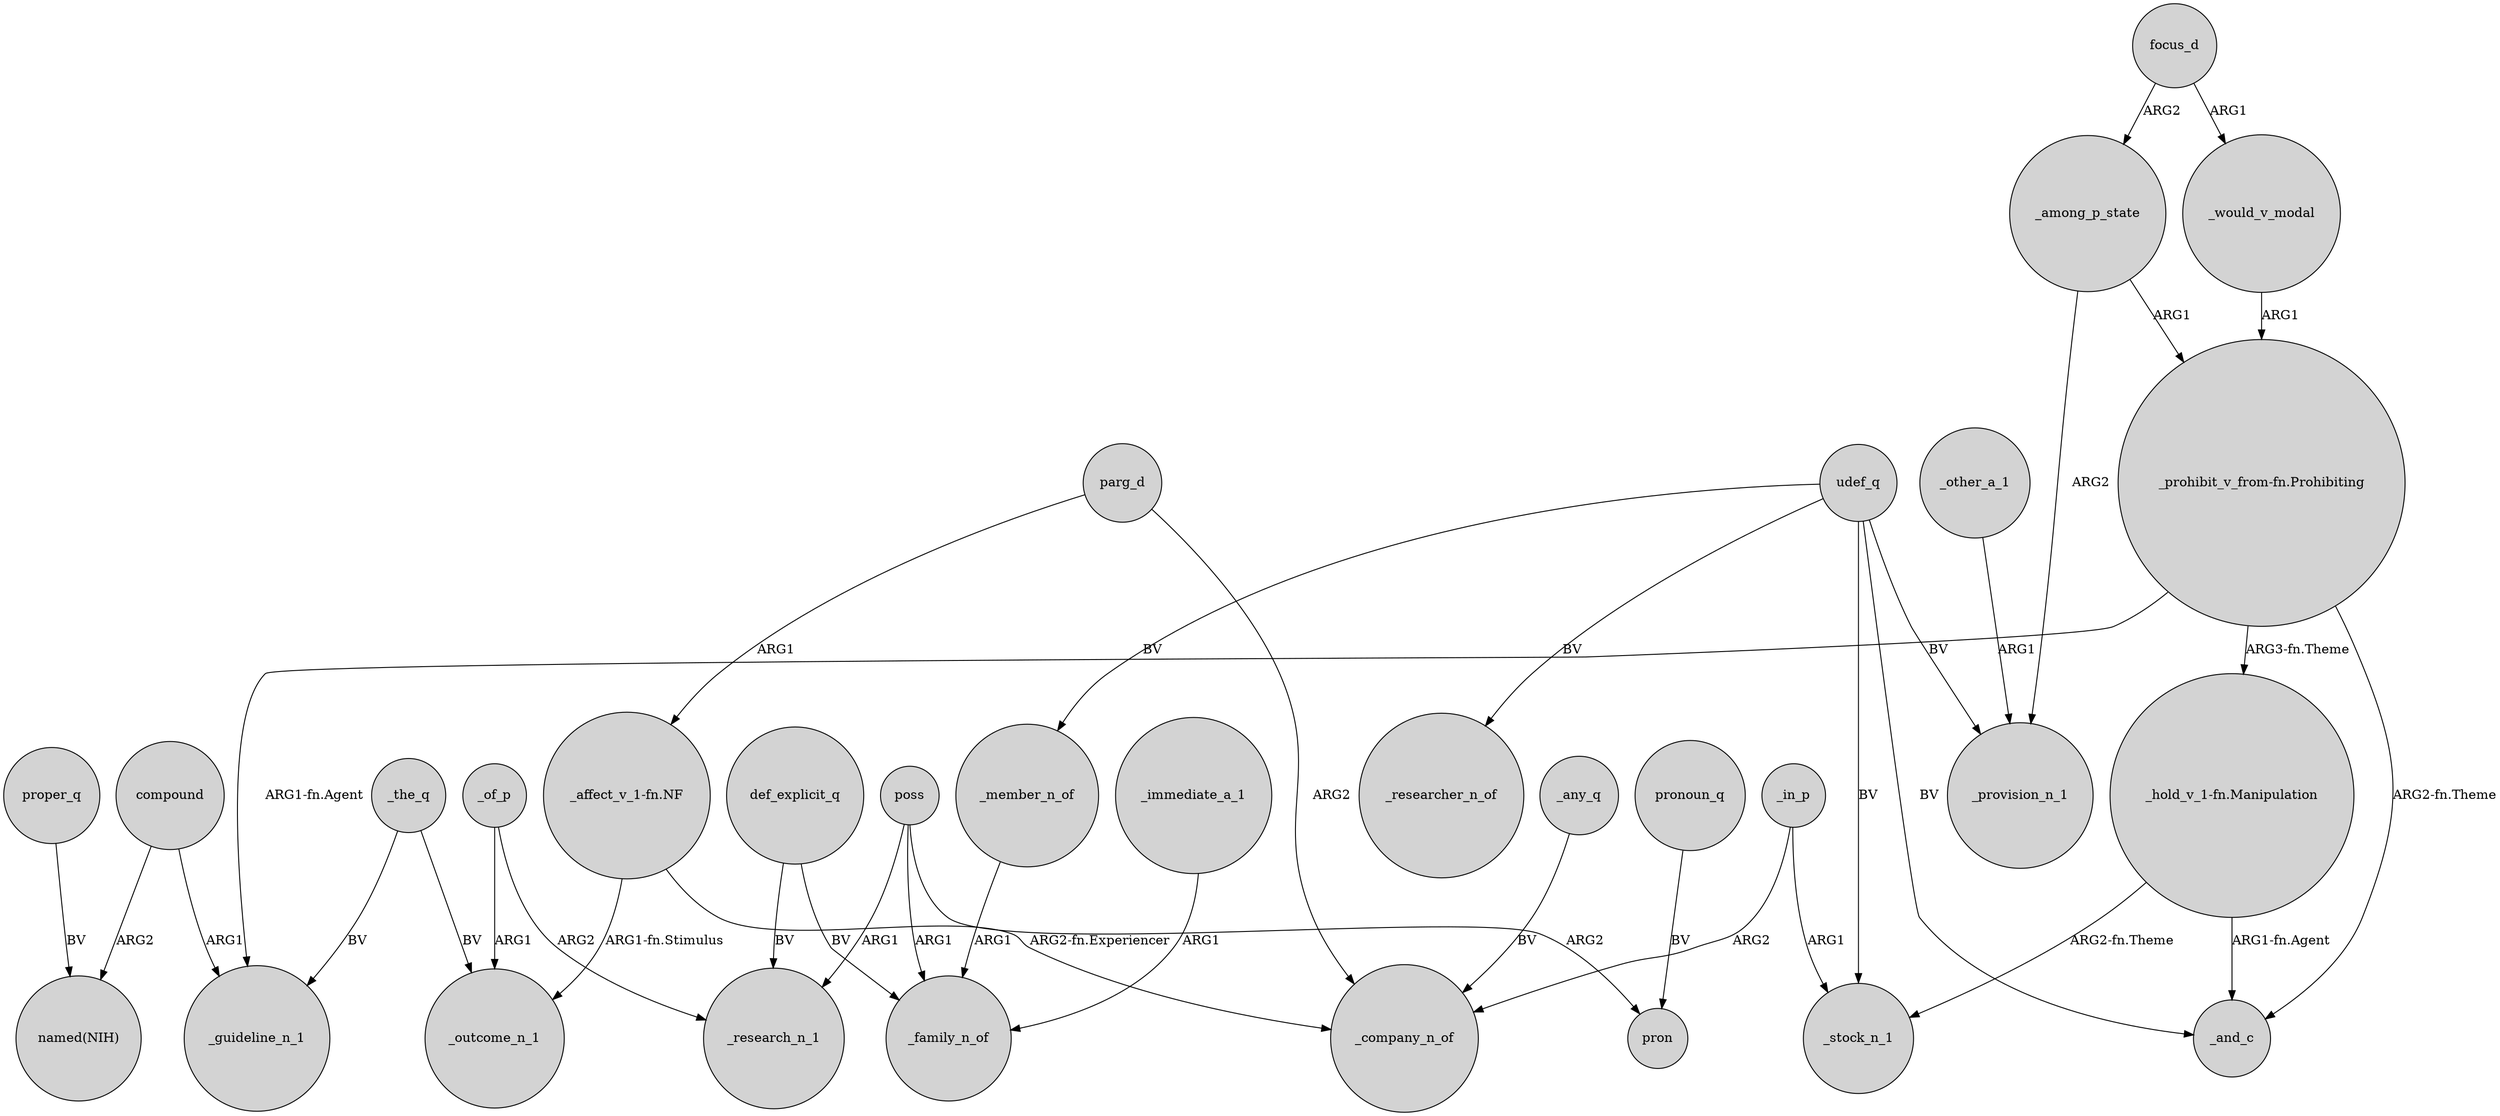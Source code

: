 digraph {
	node [shape=circle style=filled]
	"_prohibit_v_from-fn.Prohibiting" -> _guideline_n_1 [label="ARG1-fn.Agent"]
	"_hold_v_1-fn.Manipulation" -> _and_c [label="ARG1-fn.Agent"]
	_member_n_of -> _family_n_of [label=ARG1]
	poss -> pron [label=ARG2]
	poss -> _research_n_1 [label=ARG1]
	_of_p -> _outcome_n_1 [label=ARG1]
	compound -> "named(NIH)" [label=ARG2]
	_other_a_1 -> _provision_n_1 [label=ARG1]
	udef_q -> _provision_n_1 [label=BV]
	_among_p_state -> _provision_n_1 [label=ARG2]
	poss -> _family_n_of [label=ARG1]
	"_prohibit_v_from-fn.Prohibiting" -> "_hold_v_1-fn.Manipulation" [label="ARG3-fn.Theme"]
	_among_p_state -> "_prohibit_v_from-fn.Prohibiting" [label=ARG1]
	pronoun_q -> pron [label=BV]
	_in_p -> _company_n_of [label=ARG2]
	udef_q -> _stock_n_1 [label=BV]
	"_prohibit_v_from-fn.Prohibiting" -> _and_c [label="ARG2-fn.Theme"]
	parg_d -> "_affect_v_1-fn.NF" [label=ARG1]
	_in_p -> _stock_n_1 [label=ARG1]
	udef_q -> _researcher_n_of [label=BV]
	"_affect_v_1-fn.NF" -> _company_n_of [label="ARG2-fn.Experiencer"]
	udef_q -> _member_n_of [label=BV]
	parg_d -> _company_n_of [label=ARG2]
	"_affect_v_1-fn.NF" -> _outcome_n_1 [label="ARG1-fn.Stimulus"]
	_of_p -> _research_n_1 [label=ARG2]
	proper_q -> "named(NIH)" [label=BV]
	_the_q -> _guideline_n_1 [label=BV]
	_immediate_a_1 -> _family_n_of [label=ARG1]
	_would_v_modal -> "_prohibit_v_from-fn.Prohibiting" [label=ARG1]
	compound -> _guideline_n_1 [label=ARG1]
	"_hold_v_1-fn.Manipulation" -> _stock_n_1 [label="ARG2-fn.Theme"]
	def_explicit_q -> _family_n_of [label=BV]
	udef_q -> _and_c [label=BV]
	_any_q -> _company_n_of [label=BV]
	focus_d -> _among_p_state [label=ARG2]
	def_explicit_q -> _research_n_1 [label=BV]
	_the_q -> _outcome_n_1 [label=BV]
	focus_d -> _would_v_modal [label=ARG1]
}
